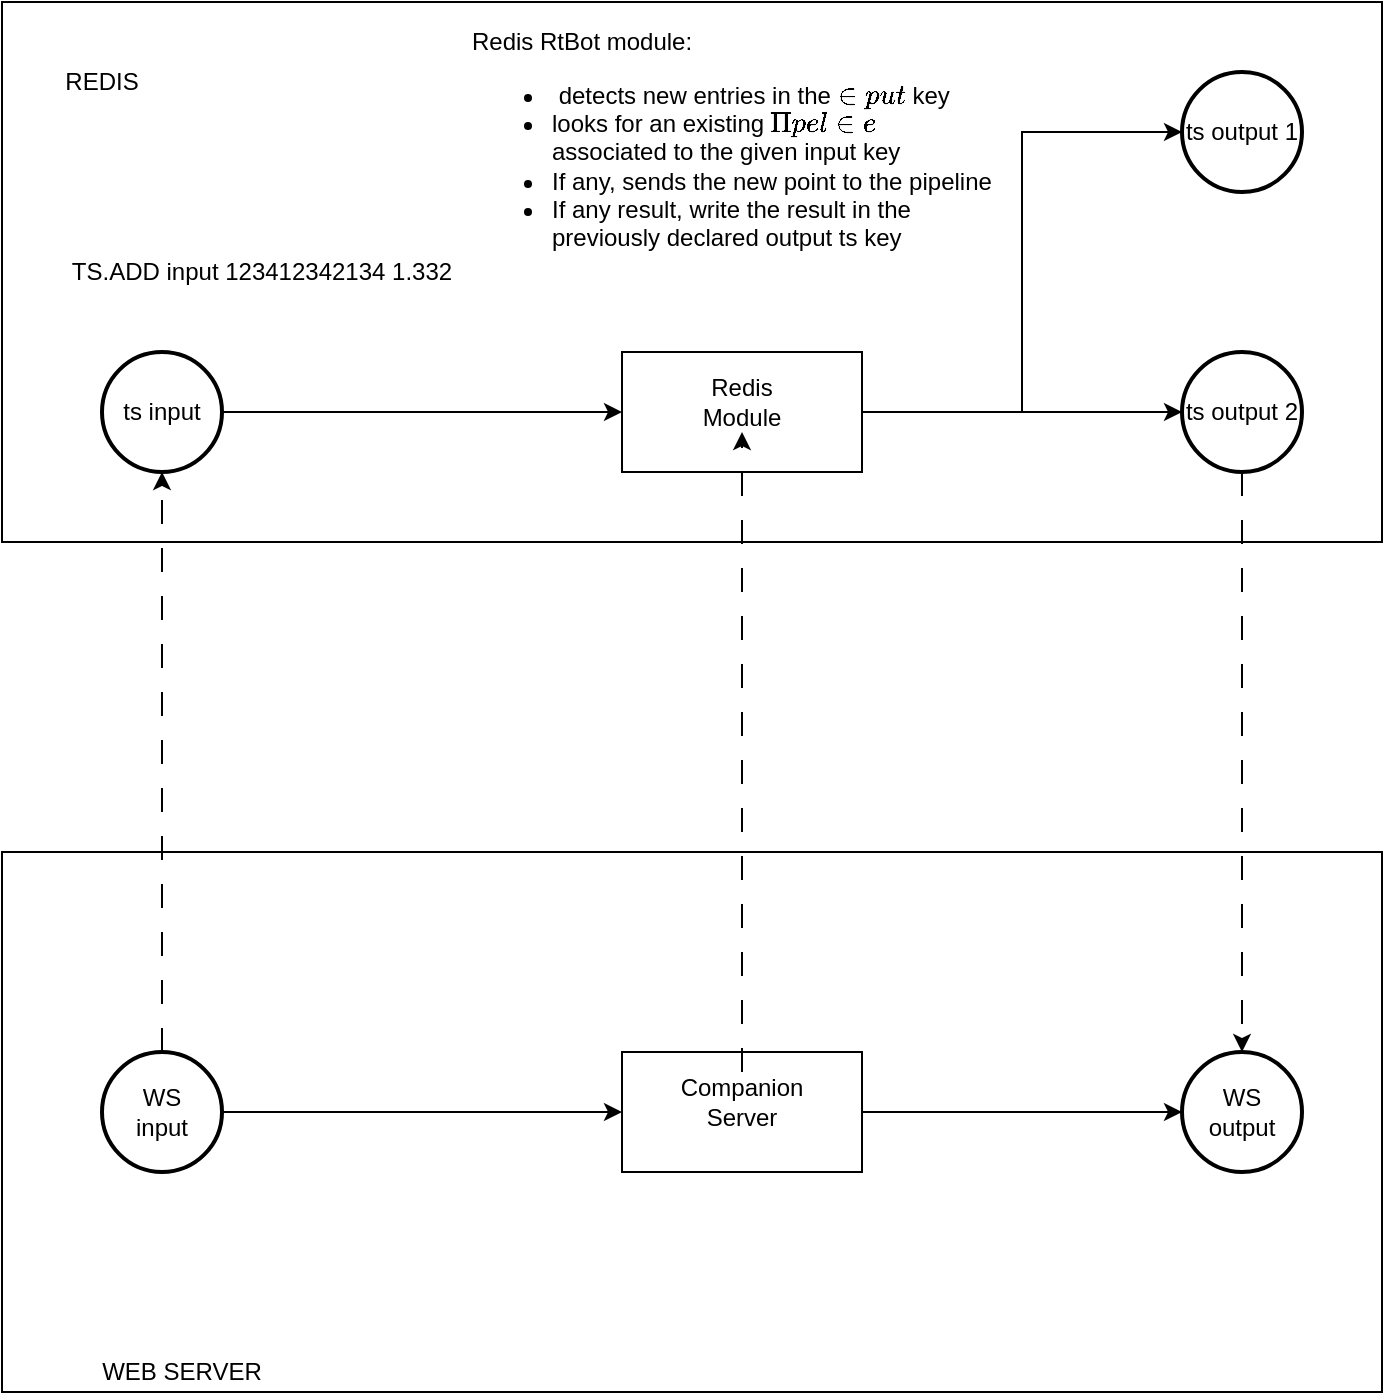 <mxfile version="20.8.3" type="github">
  <diagram id="w7UeyHjINGeoJfNCUkTX" name="Page-1">
    <mxGraphModel dx="1434" dy="721" grid="1" gridSize="10" guides="1" tooltips="1" connect="1" arrows="1" fold="1" page="1" pageScale="1" pageWidth="850" pageHeight="1100" math="0" shadow="0">
      <root>
        <mxCell id="0" />
        <mxCell id="1" parent="0" />
        <mxCell id="JQVqLTnl7qz9SuRQ6DIX-23" value="" style="rounded=0;whiteSpace=wrap;html=1;" vertex="1" parent="1">
          <mxGeometry x="50" y="155" width="690" height="270" as="geometry" />
        </mxCell>
        <mxCell id="JQVqLTnl7qz9SuRQ6DIX-22" value="" style="rounded=0;whiteSpace=wrap;html=1;" vertex="1" parent="1">
          <mxGeometry x="50" y="580" width="690" height="270" as="geometry" />
        </mxCell>
        <mxCell id="JQVqLTnl7qz9SuRQ6DIX-6" style="edgeStyle=orthogonalEdgeStyle;rounded=0;orthogonalLoop=1;jettySize=auto;html=1;" edge="1" parent="1" source="JQVqLTnl7qz9SuRQ6DIX-1" target="JQVqLTnl7qz9SuRQ6DIX-5">
          <mxGeometry relative="1" as="geometry" />
        </mxCell>
        <mxCell id="JQVqLTnl7qz9SuRQ6DIX-10" style="edgeStyle=orthogonalEdgeStyle;rounded=0;orthogonalLoop=1;jettySize=auto;html=1;entryX=0;entryY=0.5;entryDx=0;entryDy=0;entryPerimeter=0;" edge="1" parent="1" source="JQVqLTnl7qz9SuRQ6DIX-1" target="JQVqLTnl7qz9SuRQ6DIX-9">
          <mxGeometry relative="1" as="geometry" />
        </mxCell>
        <mxCell id="JQVqLTnl7qz9SuRQ6DIX-1" value="" style="rounded=0;whiteSpace=wrap;html=1;" vertex="1" parent="1">
          <mxGeometry x="360" y="330" width="120" height="60" as="geometry" />
        </mxCell>
        <mxCell id="JQVqLTnl7qz9SuRQ6DIX-2" value="&lt;div&gt;Redis&lt;/div&gt;&lt;div&gt;Module&lt;br&gt;&lt;/div&gt;" style="text;html=1;strokeColor=none;fillColor=none;align=center;verticalAlign=middle;whiteSpace=wrap;rounded=0;" vertex="1" parent="1">
          <mxGeometry x="390" y="340" width="60" height="30" as="geometry" />
        </mxCell>
        <mxCell id="JQVqLTnl7qz9SuRQ6DIX-4" style="edgeStyle=orthogonalEdgeStyle;rounded=0;orthogonalLoop=1;jettySize=auto;html=1;" edge="1" parent="1" source="JQVqLTnl7qz9SuRQ6DIX-3" target="JQVqLTnl7qz9SuRQ6DIX-1">
          <mxGeometry relative="1" as="geometry" />
        </mxCell>
        <mxCell id="JQVqLTnl7qz9SuRQ6DIX-3" value="ts input" style="strokeWidth=2;html=1;shape=mxgraph.flowchart.start_2;whiteSpace=wrap;" vertex="1" parent="1">
          <mxGeometry x="100" y="330" width="60" height="60" as="geometry" />
        </mxCell>
        <mxCell id="JQVqLTnl7qz9SuRQ6DIX-18" style="edgeStyle=orthogonalEdgeStyle;rounded=0;orthogonalLoop=1;jettySize=auto;html=1;entryX=0.5;entryY=0;entryDx=0;entryDy=0;entryPerimeter=0;dashed=1;dashPattern=12 12;" edge="1" parent="1" source="JQVqLTnl7qz9SuRQ6DIX-5" target="JQVqLTnl7qz9SuRQ6DIX-16">
          <mxGeometry relative="1" as="geometry" />
        </mxCell>
        <mxCell id="JQVqLTnl7qz9SuRQ6DIX-5" value="&lt;div&gt;ts output 2&lt;/div&gt;" style="strokeWidth=2;html=1;shape=mxgraph.flowchart.start_2;whiteSpace=wrap;" vertex="1" parent="1">
          <mxGeometry x="640" y="330" width="60" height="60" as="geometry" />
        </mxCell>
        <mxCell id="JQVqLTnl7qz9SuRQ6DIX-7" value="TS.ADD input 123412342134 1.332" style="text;html=1;strokeColor=none;fillColor=none;align=center;verticalAlign=middle;whiteSpace=wrap;rounded=0;" vertex="1" parent="1">
          <mxGeometry x="70" y="290" width="220" as="geometry" />
        </mxCell>
        <mxCell id="JQVqLTnl7qz9SuRQ6DIX-8" value="&lt;div align=&quot;left&quot;&gt;Redis RtBot module:&lt;/div&gt;&lt;div align=&quot;left&quot;&gt;&lt;ul&gt;&lt;li&gt;&amp;nbsp;detects new entries in the `input` key&lt;/li&gt;&lt;li&gt;looks for an existing `Pipeline` associated to the given input key&lt;/li&gt;&lt;li&gt;If any, sends the new point to the pipeline&lt;/li&gt;&lt;li&gt;If any result, write the result in the previously declared output ts key&lt;br&gt;&lt;/li&gt;&lt;/ul&gt;&lt;/div&gt;" style="text;html=1;strokeColor=none;fillColor=none;align=left;verticalAlign=middle;whiteSpace=wrap;rounded=0;" vertex="1" parent="1">
          <mxGeometry x="282.5" y="170" width="265" height="120" as="geometry" />
        </mxCell>
        <mxCell id="JQVqLTnl7qz9SuRQ6DIX-9" value="ts output 1" style="strokeWidth=2;html=1;shape=mxgraph.flowchart.start_2;whiteSpace=wrap;" vertex="1" parent="1">
          <mxGeometry x="640" y="190" width="60" height="60" as="geometry" />
        </mxCell>
        <mxCell id="JQVqLTnl7qz9SuRQ6DIX-11" style="edgeStyle=orthogonalEdgeStyle;rounded=0;orthogonalLoop=1;jettySize=auto;html=1;" edge="1" parent="1" source="JQVqLTnl7qz9SuRQ6DIX-12" target="JQVqLTnl7qz9SuRQ6DIX-16">
          <mxGeometry relative="1" as="geometry" />
        </mxCell>
        <mxCell id="JQVqLTnl7qz9SuRQ6DIX-12" value="" style="rounded=0;whiteSpace=wrap;html=1;" vertex="1" parent="1">
          <mxGeometry x="360" y="680" width="120" height="60" as="geometry" />
        </mxCell>
        <mxCell id="JQVqLTnl7qz9SuRQ6DIX-19" style="edgeStyle=orthogonalEdgeStyle;rounded=0;orthogonalLoop=1;jettySize=auto;html=1;dashed=1;dashPattern=12 12;" edge="1" parent="1" source="JQVqLTnl7qz9SuRQ6DIX-13" target="JQVqLTnl7qz9SuRQ6DIX-2">
          <mxGeometry relative="1" as="geometry" />
        </mxCell>
        <mxCell id="JQVqLTnl7qz9SuRQ6DIX-13" value="&lt;div&gt;Companion&lt;/div&gt;&lt;div&gt;Server&lt;br&gt;&lt;/div&gt;" style="text;html=1;strokeColor=none;fillColor=none;align=center;verticalAlign=middle;whiteSpace=wrap;rounded=0;" vertex="1" parent="1">
          <mxGeometry x="390" y="690" width="60" height="30" as="geometry" />
        </mxCell>
        <mxCell id="JQVqLTnl7qz9SuRQ6DIX-14" style="edgeStyle=orthogonalEdgeStyle;rounded=0;orthogonalLoop=1;jettySize=auto;html=1;" edge="1" parent="1" source="JQVqLTnl7qz9SuRQ6DIX-15" target="JQVqLTnl7qz9SuRQ6DIX-12">
          <mxGeometry relative="1" as="geometry" />
        </mxCell>
        <mxCell id="JQVqLTnl7qz9SuRQ6DIX-17" style="edgeStyle=orthogonalEdgeStyle;rounded=0;orthogonalLoop=1;jettySize=auto;html=1;dashed=1;dashPattern=12 12;" edge="1" parent="1" source="JQVqLTnl7qz9SuRQ6DIX-15" target="JQVqLTnl7qz9SuRQ6DIX-3">
          <mxGeometry relative="1" as="geometry" />
        </mxCell>
        <mxCell id="JQVqLTnl7qz9SuRQ6DIX-15" value="&lt;div&gt;WS&lt;/div&gt;&lt;div&gt;input&lt;br&gt;&lt;/div&gt;" style="strokeWidth=2;html=1;shape=mxgraph.flowchart.start_2;whiteSpace=wrap;" vertex="1" parent="1">
          <mxGeometry x="100" y="680" width="60" height="60" as="geometry" />
        </mxCell>
        <mxCell id="JQVqLTnl7qz9SuRQ6DIX-16" value="&lt;div&gt;WS&lt;/div&gt;&lt;div&gt;output&lt;br&gt;&lt;/div&gt;" style="strokeWidth=2;html=1;shape=mxgraph.flowchart.start_2;whiteSpace=wrap;" vertex="1" parent="1">
          <mxGeometry x="640" y="680" width="60" height="60" as="geometry" />
        </mxCell>
        <mxCell id="JQVqLTnl7qz9SuRQ6DIX-24" value="REDIS" style="text;html=1;strokeColor=none;fillColor=none;align=center;verticalAlign=middle;whiteSpace=wrap;rounded=0;" vertex="1" parent="1">
          <mxGeometry x="70" y="180" width="60" height="30" as="geometry" />
        </mxCell>
        <mxCell id="JQVqLTnl7qz9SuRQ6DIX-25" value="WEB SERVER" style="text;html=1;strokeColor=none;fillColor=none;align=center;verticalAlign=middle;whiteSpace=wrap;rounded=0;" vertex="1" parent="1">
          <mxGeometry x="90" y="830" width="100" height="20" as="geometry" />
        </mxCell>
      </root>
    </mxGraphModel>
  </diagram>
</mxfile>
